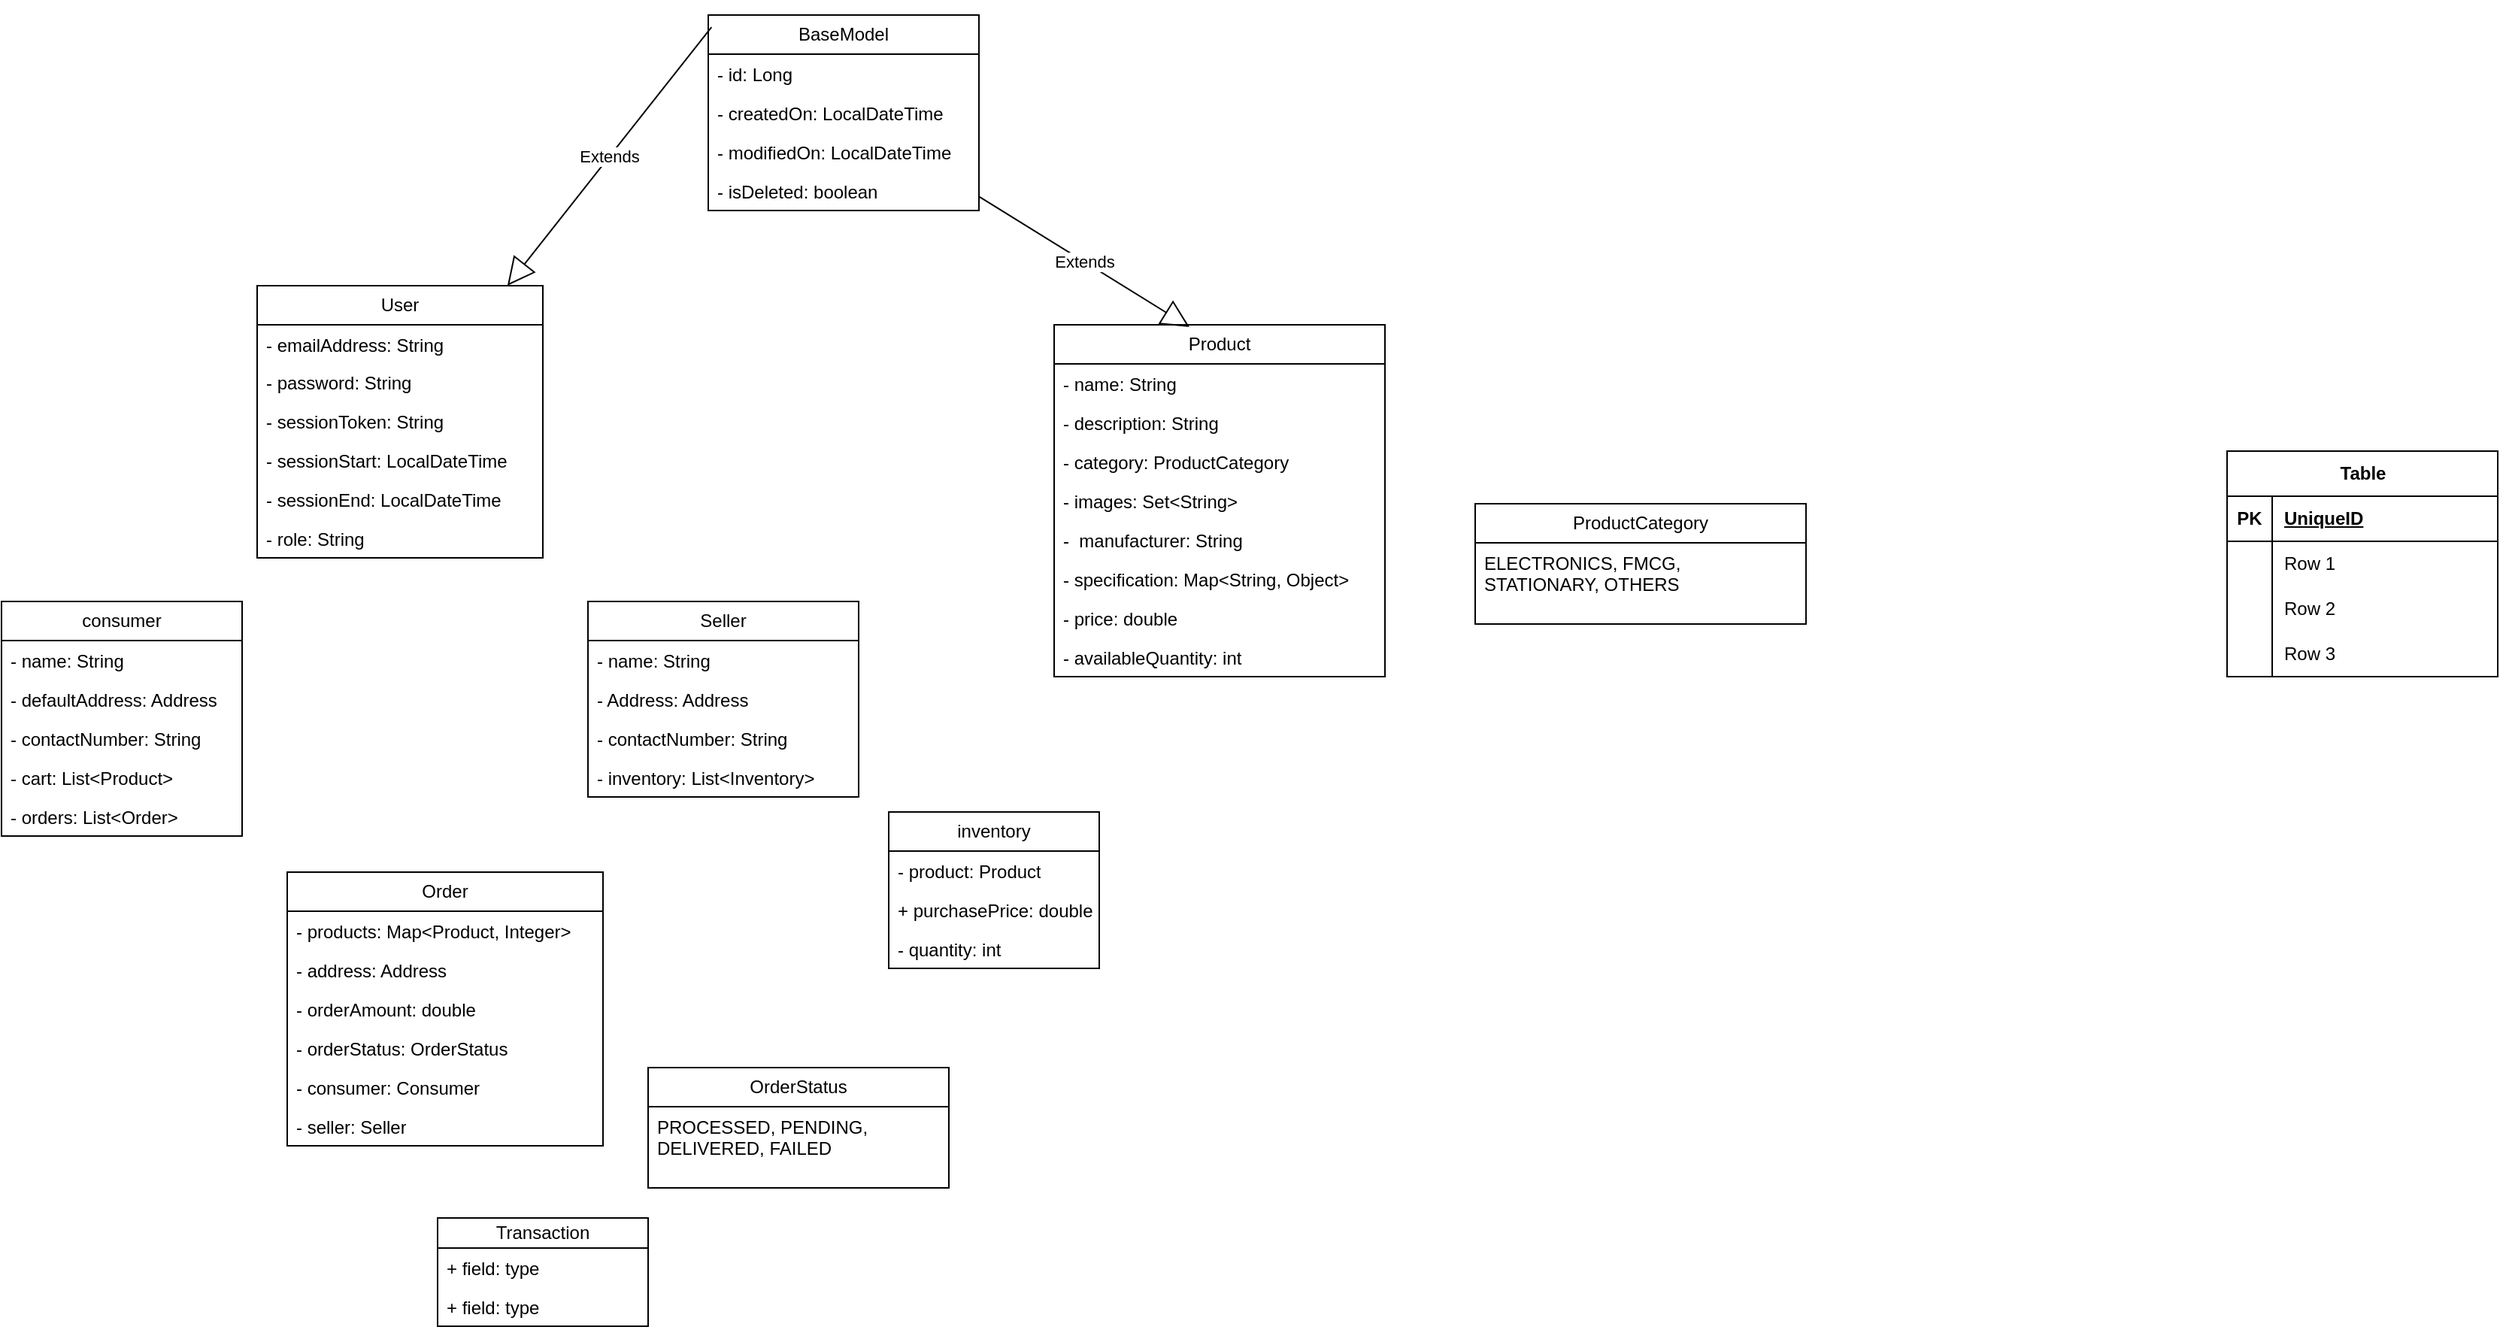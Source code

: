 <mxfile version="21.6.5" type="device">
  <diagram id="C5RBs43oDa-KdzZeNtuy" name="Page-1">
    <mxGraphModel dx="1863" dy="1775" grid="1" gridSize="10" guides="1" tooltips="1" connect="1" arrows="1" fold="1" page="1" pageScale="1" pageWidth="827" pageHeight="1169" math="0" shadow="0">
      <root>
        <mxCell id="WIyWlLk6GJQsqaUBKTNV-0" />
        <mxCell id="WIyWlLk6GJQsqaUBKTNV-1" parent="WIyWlLk6GJQsqaUBKTNV-0" />
        <mxCell id="1Hul_2jiZG6rpVChXMG9-0" value="User" style="swimlane;fontStyle=0;childLayout=stackLayout;horizontal=1;startSize=26;fillColor=none;horizontalStack=0;resizeParent=1;resizeParentMax=0;resizeLast=0;collapsible=1;marginBottom=0;whiteSpace=wrap;html=1;" parent="WIyWlLk6GJQsqaUBKTNV-1" vertex="1">
          <mxGeometry x="50" y="10" width="190" height="181" as="geometry" />
        </mxCell>
        <mxCell id="1Hul_2jiZG6rpVChXMG9-2" value="- emailAddress: String" style="text;strokeColor=none;fillColor=none;align=left;verticalAlign=top;spacingLeft=4;spacingRight=4;overflow=hidden;rotatable=0;points=[[0,0.5],[1,0.5]];portConstraint=eastwest;whiteSpace=wrap;html=1;" parent="1Hul_2jiZG6rpVChXMG9-0" vertex="1">
          <mxGeometry y="26" width="190" height="25" as="geometry" />
        </mxCell>
        <mxCell id="1Hul_2jiZG6rpVChXMG9-3" value="- password: String" style="text;strokeColor=none;fillColor=none;align=left;verticalAlign=top;spacingLeft=4;spacingRight=4;overflow=hidden;rotatable=0;points=[[0,0.5],[1,0.5]];portConstraint=eastwest;whiteSpace=wrap;html=1;" parent="1Hul_2jiZG6rpVChXMG9-0" vertex="1">
          <mxGeometry y="51" width="190" height="26" as="geometry" />
        </mxCell>
        <mxCell id="1mE20la7uFdViLL1nsKB-3" value="- sessionToken: String" style="text;strokeColor=none;fillColor=none;align=left;verticalAlign=top;spacingLeft=4;spacingRight=4;overflow=hidden;rotatable=0;points=[[0,0.5],[1,0.5]];portConstraint=eastwest;whiteSpace=wrap;html=1;" parent="1Hul_2jiZG6rpVChXMG9-0" vertex="1">
          <mxGeometry y="77" width="190" height="26" as="geometry" />
        </mxCell>
        <mxCell id="fRMBSAxvMR19ZEqTWud8-0" value="- sessionStart: LocalDateTime" style="text;strokeColor=none;fillColor=none;align=left;verticalAlign=top;spacingLeft=4;spacingRight=4;overflow=hidden;rotatable=0;points=[[0,0.5],[1,0.5]];portConstraint=eastwest;whiteSpace=wrap;html=1;" parent="1Hul_2jiZG6rpVChXMG9-0" vertex="1">
          <mxGeometry y="103" width="190" height="26" as="geometry" />
        </mxCell>
        <mxCell id="fRMBSAxvMR19ZEqTWud8-1" value="- sessionEnd: LocalDateTime" style="text;strokeColor=none;fillColor=none;align=left;verticalAlign=top;spacingLeft=4;spacingRight=4;overflow=hidden;rotatable=0;points=[[0,0.5],[1,0.5]];portConstraint=eastwest;whiteSpace=wrap;html=1;" parent="1Hul_2jiZG6rpVChXMG9-0" vertex="1">
          <mxGeometry y="129" width="190" height="26" as="geometry" />
        </mxCell>
        <mxCell id="fRMBSAxvMR19ZEqTWud8-32" value="- role: String" style="text;strokeColor=none;fillColor=none;align=left;verticalAlign=top;spacingLeft=4;spacingRight=4;overflow=hidden;rotatable=0;points=[[0,0.5],[1,0.5]];portConstraint=eastwest;whiteSpace=wrap;html=1;" parent="1Hul_2jiZG6rpVChXMG9-0" vertex="1">
          <mxGeometry y="155" width="190" height="26" as="geometry" />
        </mxCell>
        <mxCell id="1Hul_2jiZG6rpVChXMG9-4" value="Product" style="swimlane;fontStyle=0;childLayout=stackLayout;horizontal=1;startSize=26;fillColor=none;horizontalStack=0;resizeParent=1;resizeParentMax=0;resizeLast=0;collapsible=1;marginBottom=0;whiteSpace=wrap;html=1;" parent="WIyWlLk6GJQsqaUBKTNV-1" vertex="1">
          <mxGeometry x="580" y="36" width="220" height="234" as="geometry" />
        </mxCell>
        <mxCell id="1Hul_2jiZG6rpVChXMG9-6" value="- name: String" style="text;strokeColor=none;fillColor=none;align=left;verticalAlign=top;spacingLeft=4;spacingRight=4;overflow=hidden;rotatable=0;points=[[0,0.5],[1,0.5]];portConstraint=eastwest;whiteSpace=wrap;html=1;" parent="1Hul_2jiZG6rpVChXMG9-4" vertex="1">
          <mxGeometry y="26" width="220" height="26" as="geometry" />
        </mxCell>
        <mxCell id="1Hul_2jiZG6rpVChXMG9-7" value="- description: String" style="text;strokeColor=none;fillColor=none;align=left;verticalAlign=top;spacingLeft=4;spacingRight=4;overflow=hidden;rotatable=0;points=[[0,0.5],[1,0.5]];portConstraint=eastwest;whiteSpace=wrap;html=1;" parent="1Hul_2jiZG6rpVChXMG9-4" vertex="1">
          <mxGeometry y="52" width="220" height="26" as="geometry" />
        </mxCell>
        <mxCell id="fRMBSAxvMR19ZEqTWud8-27" value="- category: ProductCategory" style="text;strokeColor=none;fillColor=none;align=left;verticalAlign=top;spacingLeft=4;spacingRight=4;overflow=hidden;rotatable=0;points=[[0,0.5],[1,0.5]];portConstraint=eastwest;whiteSpace=wrap;html=1;" parent="1Hul_2jiZG6rpVChXMG9-4" vertex="1">
          <mxGeometry y="78" width="220" height="26" as="geometry" />
        </mxCell>
        <mxCell id="fRMBSAxvMR19ZEqTWud8-16" value="- images: Set&amp;lt;String&amp;gt;" style="text;strokeColor=none;fillColor=none;align=left;verticalAlign=top;spacingLeft=4;spacingRight=4;overflow=hidden;rotatable=0;points=[[0,0.5],[1,0.5]];portConstraint=eastwest;whiteSpace=wrap;html=1;" parent="1Hul_2jiZG6rpVChXMG9-4" vertex="1">
          <mxGeometry y="104" width="220" height="26" as="geometry" />
        </mxCell>
        <mxCell id="fRMBSAxvMR19ZEqTWud8-6" value="-&amp;nbsp; manufacturer: String" style="text;strokeColor=none;fillColor=none;align=left;verticalAlign=top;spacingLeft=4;spacingRight=4;overflow=hidden;rotatable=0;points=[[0,0.5],[1,0.5]];portConstraint=eastwest;whiteSpace=wrap;html=1;" parent="1Hul_2jiZG6rpVChXMG9-4" vertex="1">
          <mxGeometry y="130" width="220" height="26" as="geometry" />
        </mxCell>
        <mxCell id="fRMBSAxvMR19ZEqTWud8-7" value="- specification: Map&amp;lt;String, Object&amp;gt;" style="text;strokeColor=none;fillColor=none;align=left;verticalAlign=top;spacingLeft=4;spacingRight=4;overflow=hidden;rotatable=0;points=[[0,0.5],[1,0.5]];portConstraint=eastwest;whiteSpace=wrap;html=1;" parent="1Hul_2jiZG6rpVChXMG9-4" vertex="1">
          <mxGeometry y="156" width="220" height="26" as="geometry" />
        </mxCell>
        <mxCell id="fRMBSAxvMR19ZEqTWud8-8" value="- price: double" style="text;strokeColor=none;fillColor=none;align=left;verticalAlign=top;spacingLeft=4;spacingRight=4;overflow=hidden;rotatable=0;points=[[0,0.5],[1,0.5]];portConstraint=eastwest;whiteSpace=wrap;html=1;" parent="1Hul_2jiZG6rpVChXMG9-4" vertex="1">
          <mxGeometry y="182" width="220" height="26" as="geometry" />
        </mxCell>
        <mxCell id="fRMBSAxvMR19ZEqTWud8-14" value="- availableQuantity: int" style="text;strokeColor=none;fillColor=none;align=left;verticalAlign=top;spacingLeft=4;spacingRight=4;overflow=hidden;rotatable=0;points=[[0,0.5],[1,0.5]];portConstraint=eastwest;whiteSpace=wrap;html=1;" parent="1Hul_2jiZG6rpVChXMG9-4" vertex="1">
          <mxGeometry y="208" width="220" height="26" as="geometry" />
        </mxCell>
        <mxCell id="1Hul_2jiZG6rpVChXMG9-12" value="Transaction" style="swimlane;fontStyle=0;childLayout=stackLayout;horizontal=1;startSize=20;fillColor=none;horizontalStack=0;resizeParent=1;resizeParentMax=0;resizeLast=0;collapsible=1;marginBottom=0;whiteSpace=wrap;html=1;" parent="WIyWlLk6GJQsqaUBKTNV-1" vertex="1">
          <mxGeometry x="170" y="630" width="140" height="72" as="geometry" />
        </mxCell>
        <mxCell id="1Hul_2jiZG6rpVChXMG9-15" value="+ field: type" style="text;strokeColor=none;fillColor=none;align=left;verticalAlign=top;spacingLeft=4;spacingRight=4;overflow=hidden;rotatable=0;points=[[0,0.5],[1,0.5]];portConstraint=eastwest;whiteSpace=wrap;html=1;" parent="1Hul_2jiZG6rpVChXMG9-12" vertex="1">
          <mxGeometry y="20" width="140" height="26" as="geometry" />
        </mxCell>
        <mxCell id="1Hul_2jiZG6rpVChXMG9-13" value="+ field: type" style="text;strokeColor=none;fillColor=none;align=left;verticalAlign=top;spacingLeft=4;spacingRight=4;overflow=hidden;rotatable=0;points=[[0,0.5],[1,0.5]];portConstraint=eastwest;whiteSpace=wrap;html=1;" parent="1Hul_2jiZG6rpVChXMG9-12" vertex="1">
          <mxGeometry y="46" width="140" height="26" as="geometry" />
        </mxCell>
        <mxCell id="1Hul_2jiZG6rpVChXMG9-16" value="Order" style="swimlane;fontStyle=0;childLayout=stackLayout;horizontal=1;startSize=26;fillColor=none;horizontalStack=0;resizeParent=1;resizeParentMax=0;resizeLast=0;collapsible=1;marginBottom=0;whiteSpace=wrap;html=1;" parent="WIyWlLk6GJQsqaUBKTNV-1" vertex="1">
          <mxGeometry x="70" y="400" width="210" height="182" as="geometry" />
        </mxCell>
        <mxCell id="1Hul_2jiZG6rpVChXMG9-17" value="- products: Map&amp;lt;Product, Integer&amp;gt;" style="text;strokeColor=none;fillColor=none;align=left;verticalAlign=top;spacingLeft=4;spacingRight=4;overflow=hidden;rotatable=0;points=[[0,0.5],[1,0.5]];portConstraint=eastwest;whiteSpace=wrap;html=1;" parent="1Hul_2jiZG6rpVChXMG9-16" vertex="1">
          <mxGeometry y="26" width="210" height="26" as="geometry" />
        </mxCell>
        <mxCell id="1Hul_2jiZG6rpVChXMG9-18" value="- address: Address" style="text;strokeColor=none;fillColor=none;align=left;verticalAlign=top;spacingLeft=4;spacingRight=4;overflow=hidden;rotatable=0;points=[[0,0.5],[1,0.5]];portConstraint=eastwest;whiteSpace=wrap;html=1;" parent="1Hul_2jiZG6rpVChXMG9-16" vertex="1">
          <mxGeometry y="52" width="210" height="26" as="geometry" />
        </mxCell>
        <mxCell id="1Hul_2jiZG6rpVChXMG9-19" value="- orderAmount: double" style="text;strokeColor=none;fillColor=none;align=left;verticalAlign=top;spacingLeft=4;spacingRight=4;overflow=hidden;rotatable=0;points=[[0,0.5],[1,0.5]];portConstraint=eastwest;whiteSpace=wrap;html=1;" parent="1Hul_2jiZG6rpVChXMG9-16" vertex="1">
          <mxGeometry y="78" width="210" height="26" as="geometry" />
        </mxCell>
        <mxCell id="fRMBSAxvMR19ZEqTWud8-18" value="- orderStatus: OrderStatus" style="text;strokeColor=none;fillColor=none;align=left;verticalAlign=top;spacingLeft=4;spacingRight=4;overflow=hidden;rotatable=0;points=[[0,0.5],[1,0.5]];portConstraint=eastwest;whiteSpace=wrap;html=1;" parent="1Hul_2jiZG6rpVChXMG9-16" vertex="1">
          <mxGeometry y="104" width="210" height="26" as="geometry" />
        </mxCell>
        <mxCell id="cqDITEjvnYzJNh1w8K55-3" value="- consumer: Consumer" style="text;strokeColor=none;fillColor=none;align=left;verticalAlign=top;spacingLeft=4;spacingRight=4;overflow=hidden;rotatable=0;points=[[0,0.5],[1,0.5]];portConstraint=eastwest;whiteSpace=wrap;html=1;" vertex="1" parent="1Hul_2jiZG6rpVChXMG9-16">
          <mxGeometry y="130" width="210" height="26" as="geometry" />
        </mxCell>
        <mxCell id="fRMBSAxvMR19ZEqTWud8-25" value="- seller: Seller" style="text;strokeColor=none;fillColor=none;align=left;verticalAlign=top;spacingLeft=4;spacingRight=4;overflow=hidden;rotatable=0;points=[[0,0.5],[1,0.5]];portConstraint=eastwest;whiteSpace=wrap;html=1;" parent="1Hul_2jiZG6rpVChXMG9-16" vertex="1">
          <mxGeometry y="156" width="210" height="26" as="geometry" />
        </mxCell>
        <mxCell id="f5ioXtUQHjUE20RlzPbQ-4" value="Seller" style="swimlane;fontStyle=0;childLayout=stackLayout;horizontal=1;startSize=26;fillColor=none;horizontalStack=0;resizeParent=1;resizeParentMax=0;resizeLast=0;collapsible=1;marginBottom=0;whiteSpace=wrap;html=1;" parent="WIyWlLk6GJQsqaUBKTNV-1" vertex="1">
          <mxGeometry x="270" y="220" width="180" height="130" as="geometry" />
        </mxCell>
        <mxCell id="f5ioXtUQHjUE20RlzPbQ-5" value="- name: String&lt;br&gt;&lt;br&gt;&lt;span style=&quot;white-space: pre;&quot;&gt;&#x9;&lt;/span&gt;" style="text;strokeColor=none;fillColor=none;align=left;verticalAlign=top;spacingLeft=4;spacingRight=4;overflow=hidden;rotatable=0;points=[[0,0.5],[1,0.5]];portConstraint=eastwest;whiteSpace=wrap;html=1;" parent="f5ioXtUQHjUE20RlzPbQ-4" vertex="1">
          <mxGeometry y="26" width="180" height="26" as="geometry" />
        </mxCell>
        <mxCell id="f5ioXtUQHjUE20RlzPbQ-6" value="- Address: Address" style="text;strokeColor=none;fillColor=none;align=left;verticalAlign=top;spacingLeft=4;spacingRight=4;overflow=hidden;rotatable=0;points=[[0,0.5],[1,0.5]];portConstraint=eastwest;whiteSpace=wrap;html=1;" parent="f5ioXtUQHjUE20RlzPbQ-4" vertex="1">
          <mxGeometry y="52" width="180" height="26" as="geometry" />
        </mxCell>
        <mxCell id="f5ioXtUQHjUE20RlzPbQ-7" value="- contactNumber: String" style="text;strokeColor=none;fillColor=none;align=left;verticalAlign=top;spacingLeft=4;spacingRight=4;overflow=hidden;rotatable=0;points=[[0,0.5],[1,0.5]];portConstraint=eastwest;whiteSpace=wrap;html=1;" parent="f5ioXtUQHjUE20RlzPbQ-4" vertex="1">
          <mxGeometry y="78" width="180" height="26" as="geometry" />
        </mxCell>
        <mxCell id="1mE20la7uFdViLL1nsKB-7" value="- inventory: List&amp;lt;Inventory&amp;gt;" style="text;strokeColor=none;fillColor=none;align=left;verticalAlign=top;spacingLeft=4;spacingRight=4;overflow=hidden;rotatable=0;points=[[0,0.5],[1,0.5]];portConstraint=eastwest;whiteSpace=wrap;html=1;" parent="f5ioXtUQHjUE20RlzPbQ-4" vertex="1">
          <mxGeometry y="104" width="180" height="26" as="geometry" />
        </mxCell>
        <mxCell id="f5ioXtUQHjUE20RlzPbQ-8" value="consumer" style="swimlane;fontStyle=0;childLayout=stackLayout;horizontal=1;startSize=26;fillColor=none;horizontalStack=0;resizeParent=1;resizeParentMax=0;resizeLast=0;collapsible=1;marginBottom=0;whiteSpace=wrap;html=1;" parent="WIyWlLk6GJQsqaUBKTNV-1" vertex="1">
          <mxGeometry x="-120" y="220" width="160" height="156" as="geometry" />
        </mxCell>
        <mxCell id="fRMBSAxvMR19ZEqTWud8-12" value="- name: String" style="text;strokeColor=none;fillColor=none;align=left;verticalAlign=top;spacingLeft=4;spacingRight=4;overflow=hidden;rotatable=0;points=[[0,0.5],[1,0.5]];portConstraint=eastwest;whiteSpace=wrap;html=1;" parent="f5ioXtUQHjUE20RlzPbQ-8" vertex="1">
          <mxGeometry y="26" width="160" height="26" as="geometry" />
        </mxCell>
        <mxCell id="fRMBSAxvMR19ZEqTWud8-13" value="- defaultAddress: Address" style="text;strokeColor=none;fillColor=none;align=left;verticalAlign=top;spacingLeft=4;spacingRight=4;overflow=hidden;rotatable=0;points=[[0,0.5],[1,0.5]];portConstraint=eastwest;whiteSpace=wrap;html=1;" parent="f5ioXtUQHjUE20RlzPbQ-8" vertex="1">
          <mxGeometry y="52" width="160" height="26" as="geometry" />
        </mxCell>
        <mxCell id="fRMBSAxvMR19ZEqTWud8-10" value="- contactNumber: String" style="text;strokeColor=none;fillColor=none;align=left;verticalAlign=top;spacingLeft=4;spacingRight=4;overflow=hidden;rotatable=0;points=[[0,0.5],[1,0.5]];portConstraint=eastwest;whiteSpace=wrap;html=1;" parent="f5ioXtUQHjUE20RlzPbQ-8" vertex="1">
          <mxGeometry y="78" width="160" height="26" as="geometry" />
        </mxCell>
        <mxCell id="fRMBSAxvMR19ZEqTWud8-2" value="- cart: List&amp;lt;Product&amp;gt;" style="text;strokeColor=none;fillColor=none;align=left;verticalAlign=top;spacingLeft=4;spacingRight=4;overflow=hidden;rotatable=0;points=[[0,0.5],[1,0.5]];portConstraint=eastwest;whiteSpace=wrap;html=1;" parent="f5ioXtUQHjUE20RlzPbQ-8" vertex="1">
          <mxGeometry y="104" width="160" height="26" as="geometry" />
        </mxCell>
        <mxCell id="1mE20la7uFdViLL1nsKB-6" value="- orders: List&amp;lt;Order&amp;gt;" style="text;strokeColor=none;fillColor=none;align=left;verticalAlign=top;spacingLeft=4;spacingRight=4;overflow=hidden;rotatable=0;points=[[0,0.5],[1,0.5]];portConstraint=eastwest;whiteSpace=wrap;html=1;" parent="f5ioXtUQHjUE20RlzPbQ-8" vertex="1">
          <mxGeometry y="130" width="160" height="26" as="geometry" />
        </mxCell>
        <mxCell id="1mE20la7uFdViLL1nsKB-13" value="inventory" style="swimlane;fontStyle=0;childLayout=stackLayout;horizontal=1;startSize=26;fillColor=none;horizontalStack=0;resizeParent=1;resizeParentMax=0;resizeLast=0;collapsible=1;marginBottom=0;whiteSpace=wrap;html=1;" parent="WIyWlLk6GJQsqaUBKTNV-1" vertex="1">
          <mxGeometry x="470" y="360" width="140" height="104" as="geometry" />
        </mxCell>
        <mxCell id="1mE20la7uFdViLL1nsKB-14" value="- product: Product" style="text;strokeColor=none;fillColor=none;align=left;verticalAlign=top;spacingLeft=4;spacingRight=4;overflow=hidden;rotatable=0;points=[[0,0.5],[1,0.5]];portConstraint=eastwest;whiteSpace=wrap;html=1;" parent="1mE20la7uFdViLL1nsKB-13" vertex="1">
          <mxGeometry y="26" width="140" height="26" as="geometry" />
        </mxCell>
        <mxCell id="1mE20la7uFdViLL1nsKB-15" value="+ purchasePrice: double" style="text;strokeColor=none;fillColor=none;align=left;verticalAlign=top;spacingLeft=4;spacingRight=4;overflow=hidden;rotatable=0;points=[[0,0.5],[1,0.5]];portConstraint=eastwest;whiteSpace=wrap;html=1;" parent="1mE20la7uFdViLL1nsKB-13" vertex="1">
          <mxGeometry y="52" width="140" height="26" as="geometry" />
        </mxCell>
        <mxCell id="1mE20la7uFdViLL1nsKB-16" value="- quantity: int" style="text;strokeColor=none;fillColor=none;align=left;verticalAlign=top;spacingLeft=4;spacingRight=4;overflow=hidden;rotatable=0;points=[[0,0.5],[1,0.5]];portConstraint=eastwest;whiteSpace=wrap;html=1;" parent="1mE20la7uFdViLL1nsKB-13" vertex="1">
          <mxGeometry y="78" width="140" height="26" as="geometry" />
        </mxCell>
        <mxCell id="1mE20la7uFdViLL1nsKB-17" value="BaseModel" style="swimlane;fontStyle=0;childLayout=stackLayout;horizontal=1;startSize=26;fillColor=none;horizontalStack=0;resizeParent=1;resizeParentMax=0;resizeLast=0;collapsible=1;marginBottom=0;whiteSpace=wrap;html=1;" parent="WIyWlLk6GJQsqaUBKTNV-1" vertex="1">
          <mxGeometry x="350" y="-170" width="180" height="130" as="geometry" />
        </mxCell>
        <mxCell id="1mE20la7uFdViLL1nsKB-18" value="- id: Long" style="text;strokeColor=none;fillColor=none;align=left;verticalAlign=top;spacingLeft=4;spacingRight=4;overflow=hidden;rotatable=0;points=[[0,0.5],[1,0.5]];portConstraint=eastwest;whiteSpace=wrap;html=1;" parent="1mE20la7uFdViLL1nsKB-17" vertex="1">
          <mxGeometry y="26" width="180" height="26" as="geometry" />
        </mxCell>
        <mxCell id="1mE20la7uFdViLL1nsKB-19" value="- createdOn: LocalDateTime" style="text;strokeColor=none;fillColor=none;align=left;verticalAlign=top;spacingLeft=4;spacingRight=4;overflow=hidden;rotatable=0;points=[[0,0.5],[1,0.5]];portConstraint=eastwest;whiteSpace=wrap;html=1;" parent="1mE20la7uFdViLL1nsKB-17" vertex="1">
          <mxGeometry y="52" width="180" height="26" as="geometry" />
        </mxCell>
        <mxCell id="1mE20la7uFdViLL1nsKB-20" value="- modifiedOn: LocalDateTime" style="text;strokeColor=none;fillColor=none;align=left;verticalAlign=top;spacingLeft=4;spacingRight=4;overflow=hidden;rotatable=0;points=[[0,0.5],[1,0.5]];portConstraint=eastwest;whiteSpace=wrap;html=1;" parent="1mE20la7uFdViLL1nsKB-17" vertex="1">
          <mxGeometry y="78" width="180" height="26" as="geometry" />
        </mxCell>
        <mxCell id="fRMBSAxvMR19ZEqTWud8-9" value="- isDeleted: boolean" style="text;strokeColor=none;fillColor=none;align=left;verticalAlign=top;spacingLeft=4;spacingRight=4;overflow=hidden;rotatable=0;points=[[0,0.5],[1,0.5]];portConstraint=eastwest;whiteSpace=wrap;html=1;" parent="1mE20la7uFdViLL1nsKB-17" vertex="1">
          <mxGeometry y="104" width="180" height="26" as="geometry" />
        </mxCell>
        <mxCell id="QoP7pem1NktW5ThwENPy-0" value="Table" style="shape=table;startSize=30;container=1;collapsible=1;childLayout=tableLayout;fixedRows=1;rowLines=0;fontStyle=1;align=center;resizeLast=1;html=1;" parent="WIyWlLk6GJQsqaUBKTNV-1" vertex="1">
          <mxGeometry x="1360" y="120" width="180" height="150" as="geometry" />
        </mxCell>
        <mxCell id="QoP7pem1NktW5ThwENPy-1" value="" style="shape=tableRow;horizontal=0;startSize=0;swimlaneHead=0;swimlaneBody=0;fillColor=none;collapsible=0;dropTarget=0;points=[[0,0.5],[1,0.5]];portConstraint=eastwest;top=0;left=0;right=0;bottom=1;" parent="QoP7pem1NktW5ThwENPy-0" vertex="1">
          <mxGeometry y="30" width="180" height="30" as="geometry" />
        </mxCell>
        <mxCell id="QoP7pem1NktW5ThwENPy-2" value="PK" style="shape=partialRectangle;connectable=0;fillColor=none;top=0;left=0;bottom=0;right=0;fontStyle=1;overflow=hidden;whiteSpace=wrap;html=1;" parent="QoP7pem1NktW5ThwENPy-1" vertex="1">
          <mxGeometry width="30" height="30" as="geometry">
            <mxRectangle width="30" height="30" as="alternateBounds" />
          </mxGeometry>
        </mxCell>
        <mxCell id="QoP7pem1NktW5ThwENPy-3" value="UniqueID" style="shape=partialRectangle;connectable=0;fillColor=none;top=0;left=0;bottom=0;right=0;align=left;spacingLeft=6;fontStyle=5;overflow=hidden;whiteSpace=wrap;html=1;" parent="QoP7pem1NktW5ThwENPy-1" vertex="1">
          <mxGeometry x="30" width="150" height="30" as="geometry">
            <mxRectangle width="150" height="30" as="alternateBounds" />
          </mxGeometry>
        </mxCell>
        <mxCell id="QoP7pem1NktW5ThwENPy-4" value="" style="shape=tableRow;horizontal=0;startSize=0;swimlaneHead=0;swimlaneBody=0;fillColor=none;collapsible=0;dropTarget=0;points=[[0,0.5],[1,0.5]];portConstraint=eastwest;top=0;left=0;right=0;bottom=0;" parent="QoP7pem1NktW5ThwENPy-0" vertex="1">
          <mxGeometry y="60" width="180" height="30" as="geometry" />
        </mxCell>
        <mxCell id="QoP7pem1NktW5ThwENPy-5" value="" style="shape=partialRectangle;connectable=0;fillColor=none;top=0;left=0;bottom=0;right=0;editable=1;overflow=hidden;whiteSpace=wrap;html=1;" parent="QoP7pem1NktW5ThwENPy-4" vertex="1">
          <mxGeometry width="30" height="30" as="geometry">
            <mxRectangle width="30" height="30" as="alternateBounds" />
          </mxGeometry>
        </mxCell>
        <mxCell id="QoP7pem1NktW5ThwENPy-6" value="Row 1" style="shape=partialRectangle;connectable=0;fillColor=none;top=0;left=0;bottom=0;right=0;align=left;spacingLeft=6;overflow=hidden;whiteSpace=wrap;html=1;" parent="QoP7pem1NktW5ThwENPy-4" vertex="1">
          <mxGeometry x="30" width="150" height="30" as="geometry">
            <mxRectangle width="150" height="30" as="alternateBounds" />
          </mxGeometry>
        </mxCell>
        <mxCell id="QoP7pem1NktW5ThwENPy-7" value="" style="shape=tableRow;horizontal=0;startSize=0;swimlaneHead=0;swimlaneBody=0;fillColor=none;collapsible=0;dropTarget=0;points=[[0,0.5],[1,0.5]];portConstraint=eastwest;top=0;left=0;right=0;bottom=0;" parent="QoP7pem1NktW5ThwENPy-0" vertex="1">
          <mxGeometry y="90" width="180" height="30" as="geometry" />
        </mxCell>
        <mxCell id="QoP7pem1NktW5ThwENPy-8" value="" style="shape=partialRectangle;connectable=0;fillColor=none;top=0;left=0;bottom=0;right=0;editable=1;overflow=hidden;whiteSpace=wrap;html=1;" parent="QoP7pem1NktW5ThwENPy-7" vertex="1">
          <mxGeometry width="30" height="30" as="geometry">
            <mxRectangle width="30" height="30" as="alternateBounds" />
          </mxGeometry>
        </mxCell>
        <mxCell id="QoP7pem1NktW5ThwENPy-9" value="Row 2" style="shape=partialRectangle;connectable=0;fillColor=none;top=0;left=0;bottom=0;right=0;align=left;spacingLeft=6;overflow=hidden;whiteSpace=wrap;html=1;" parent="QoP7pem1NktW5ThwENPy-7" vertex="1">
          <mxGeometry x="30" width="150" height="30" as="geometry">
            <mxRectangle width="150" height="30" as="alternateBounds" />
          </mxGeometry>
        </mxCell>
        <mxCell id="QoP7pem1NktW5ThwENPy-10" value="" style="shape=tableRow;horizontal=0;startSize=0;swimlaneHead=0;swimlaneBody=0;fillColor=none;collapsible=0;dropTarget=0;points=[[0,0.5],[1,0.5]];portConstraint=eastwest;top=0;left=0;right=0;bottom=0;" parent="QoP7pem1NktW5ThwENPy-0" vertex="1">
          <mxGeometry y="120" width="180" height="30" as="geometry" />
        </mxCell>
        <mxCell id="QoP7pem1NktW5ThwENPy-11" value="" style="shape=partialRectangle;connectable=0;fillColor=none;top=0;left=0;bottom=0;right=0;editable=1;overflow=hidden;whiteSpace=wrap;html=1;" parent="QoP7pem1NktW5ThwENPy-10" vertex="1">
          <mxGeometry width="30" height="30" as="geometry">
            <mxRectangle width="30" height="30" as="alternateBounds" />
          </mxGeometry>
        </mxCell>
        <mxCell id="QoP7pem1NktW5ThwENPy-12" value="Row 3" style="shape=partialRectangle;connectable=0;fillColor=none;top=0;left=0;bottom=0;right=0;align=left;spacingLeft=6;overflow=hidden;whiteSpace=wrap;html=1;" parent="QoP7pem1NktW5ThwENPy-10" vertex="1">
          <mxGeometry x="30" width="150" height="30" as="geometry">
            <mxRectangle width="150" height="30" as="alternateBounds" />
          </mxGeometry>
        </mxCell>
        <mxCell id="fRMBSAxvMR19ZEqTWud8-21" value="OrderStatus" style="swimlane;fontStyle=0;childLayout=stackLayout;horizontal=1;startSize=26;fillColor=none;horizontalStack=0;resizeParent=1;resizeParentMax=0;resizeLast=0;collapsible=1;marginBottom=0;whiteSpace=wrap;html=1;" parent="WIyWlLk6GJQsqaUBKTNV-1" vertex="1">
          <mxGeometry x="310" y="530" width="200" height="80" as="geometry" />
        </mxCell>
        <mxCell id="fRMBSAxvMR19ZEqTWud8-24" value="PROCESSED, PENDING, DELIVERED, FAILED" style="text;strokeColor=none;fillColor=none;align=left;verticalAlign=top;spacingLeft=4;spacingRight=4;overflow=hidden;rotatable=0;points=[[0,0.5],[1,0.5]];portConstraint=eastwest;whiteSpace=wrap;html=1;" parent="fRMBSAxvMR19ZEqTWud8-21" vertex="1">
          <mxGeometry y="26" width="200" height="54" as="geometry" />
        </mxCell>
        <mxCell id="fRMBSAxvMR19ZEqTWud8-26" value="Extends" style="endArrow=block;endSize=16;endFill=0;html=1;rounded=0;entryX=0.409;entryY=0.006;entryDx=0;entryDy=0;entryPerimeter=0;" parent="WIyWlLk6GJQsqaUBKTNV-1" source="1mE20la7uFdViLL1nsKB-17" target="1Hul_2jiZG6rpVChXMG9-4" edge="1">
          <mxGeometry width="160" relative="1" as="geometry">
            <mxPoint x="350" y="40" as="sourcePoint" />
            <mxPoint x="510" y="40" as="targetPoint" />
          </mxGeometry>
        </mxCell>
        <mxCell id="fRMBSAxvMR19ZEqTWud8-28" value="ProductCategory" style="swimlane;fontStyle=0;childLayout=stackLayout;horizontal=1;startSize=26;fillColor=none;horizontalStack=0;resizeParent=1;resizeParentMax=0;resizeLast=0;collapsible=1;marginBottom=0;whiteSpace=wrap;html=1;" parent="WIyWlLk6GJQsqaUBKTNV-1" vertex="1">
          <mxGeometry x="860" y="155" width="220" height="80" as="geometry" />
        </mxCell>
        <mxCell id="fRMBSAxvMR19ZEqTWud8-31" value="ELECTRONICS, FMCG, STATIONARY, OTHERS" style="text;strokeColor=none;fillColor=none;align=left;verticalAlign=top;spacingLeft=4;spacingRight=4;overflow=hidden;rotatable=0;points=[[0,0.5],[1,0.5]];portConstraint=eastwest;whiteSpace=wrap;html=1;" parent="fRMBSAxvMR19ZEqTWud8-28" vertex="1">
          <mxGeometry y="26" width="220" height="54" as="geometry" />
        </mxCell>
        <mxCell id="cqDITEjvnYzJNh1w8K55-0" value="Extends" style="endArrow=block;endSize=16;endFill=0;html=1;rounded=0;exitX=0.012;exitY=0.062;exitDx=0;exitDy=0;exitPerimeter=0;" edge="1" parent="WIyWlLk6GJQsqaUBKTNV-1" source="1mE20la7uFdViLL1nsKB-17" target="1Hul_2jiZG6rpVChXMG9-0">
          <mxGeometry width="160" relative="1" as="geometry">
            <mxPoint x="310" y="10" as="sourcePoint" />
            <mxPoint x="450" y="96" as="targetPoint" />
          </mxGeometry>
        </mxCell>
      </root>
    </mxGraphModel>
  </diagram>
</mxfile>
